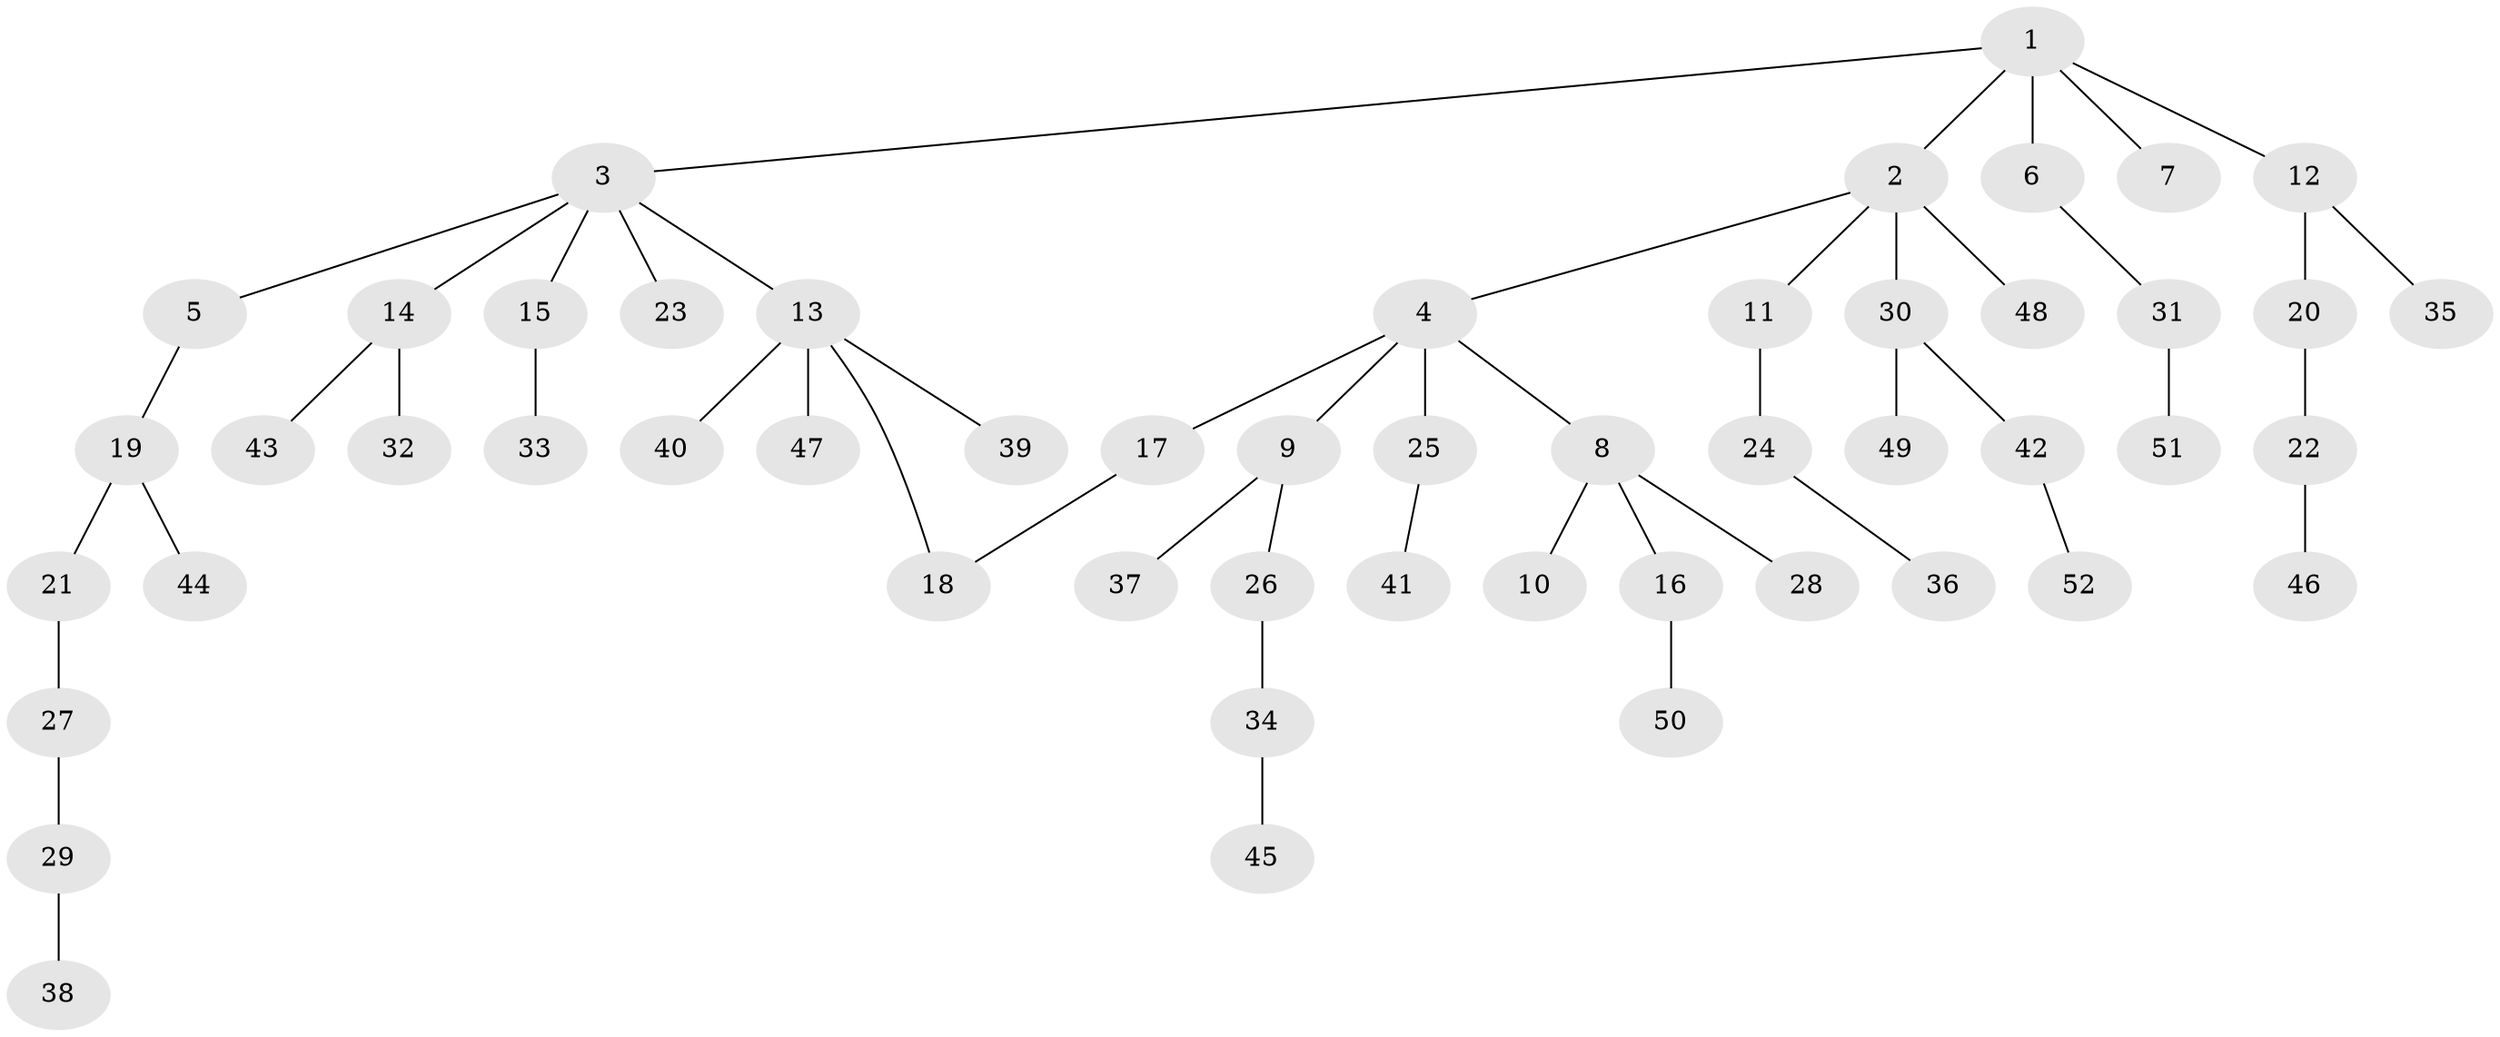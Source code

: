 // coarse degree distribution, {4: 0.0625, 5: 0.0625, 6: 0.03125, 2: 0.34375, 3: 0.03125, 1: 0.46875}
// Generated by graph-tools (version 1.1) at 2025/23/03/03/25 07:23:33]
// undirected, 52 vertices, 52 edges
graph export_dot {
graph [start="1"]
  node [color=gray90,style=filled];
  1;
  2;
  3;
  4;
  5;
  6;
  7;
  8;
  9;
  10;
  11;
  12;
  13;
  14;
  15;
  16;
  17;
  18;
  19;
  20;
  21;
  22;
  23;
  24;
  25;
  26;
  27;
  28;
  29;
  30;
  31;
  32;
  33;
  34;
  35;
  36;
  37;
  38;
  39;
  40;
  41;
  42;
  43;
  44;
  45;
  46;
  47;
  48;
  49;
  50;
  51;
  52;
  1 -- 2;
  1 -- 3;
  1 -- 6;
  1 -- 7;
  1 -- 12;
  2 -- 4;
  2 -- 11;
  2 -- 30;
  2 -- 48;
  3 -- 5;
  3 -- 13;
  3 -- 14;
  3 -- 15;
  3 -- 23;
  4 -- 8;
  4 -- 9;
  4 -- 17;
  4 -- 25;
  5 -- 19;
  6 -- 31;
  8 -- 10;
  8 -- 16;
  8 -- 28;
  9 -- 26;
  9 -- 37;
  11 -- 24;
  12 -- 20;
  12 -- 35;
  13 -- 39;
  13 -- 40;
  13 -- 47;
  13 -- 18;
  14 -- 32;
  14 -- 43;
  15 -- 33;
  16 -- 50;
  17 -- 18;
  19 -- 21;
  19 -- 44;
  20 -- 22;
  21 -- 27;
  22 -- 46;
  24 -- 36;
  25 -- 41;
  26 -- 34;
  27 -- 29;
  29 -- 38;
  30 -- 42;
  30 -- 49;
  31 -- 51;
  34 -- 45;
  42 -- 52;
}
